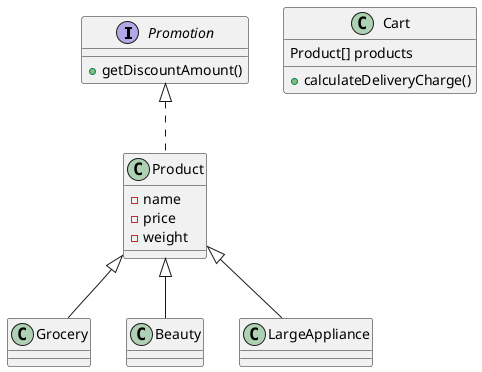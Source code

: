 @startuml
'https://plantuml.com/class-diagram

interface Promotion{
    +getDiscountAmount()
}

class Product implements Promotion{
    - name
    - price
    - weight
}

class Grocery extends Product
class Beauty extends Product
class LargeAppliance extends Product

class Cart{
    Product[] products
    + calculateDeliveryCharge()
}

@enduml